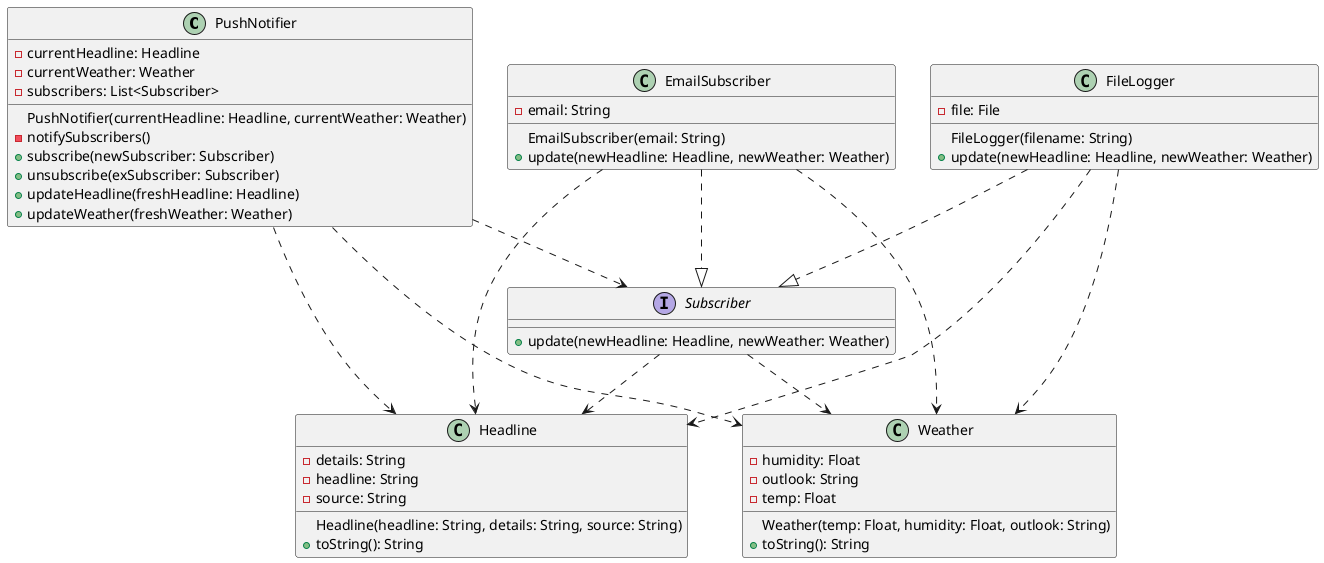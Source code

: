 @startuml
class PushNotifier
{
    PushNotifier(currentHeadline: Headline, currentWeather: Weather)
    - currentHeadline: Headline
    - currentWeather: Weather
    - subscribers: List<Subscriber>
    - notifySubscribers()
    + subscribe(newSubscriber: Subscriber)
    + unsubscribe(exSubscriber: Subscriber)
    + updateHeadline(freshHeadline: Headline)
    + updateWeather(freshWeather: Weather)
}


interface Subscriber
{
    + update(newHeadline: Headline, newWeather: Weather)
}


class EmailSubscriber
{
    EmailSubscriber(email: String)
    - email: String
    + update(newHeadline: Headline, newWeather: Weather)
}
EmailSubscriber ..|> Subscriber

class FileLogger
{
    FileLogger(filename: String)
    - file: File
    + update(newHeadline: Headline, newWeather: Weather)
}
FileLogger ..|> Subscriber

class Headline
{
    Headline(headline: String, details: String, source: String)
    - details: String
    - headline: String
    - source: String
    + toString(): String
}


class Weather
{
    Weather(temp: Float, humidity: Float, outlook: String)
    - humidity: Float
    - outlook: String
    - temp: Float
    + toString(): String
}


PushNotifier ..> Subscriber
PushNotifier ..> Headline
PushNotifier ..> Weather
Subscriber ..> Headline
Subscriber ..> Weather
EmailSubscriber ..> Headline
EmailSubscriber ..> Weather
FileLogger ..> Headline
FileLogger ..> Weather
@enduml